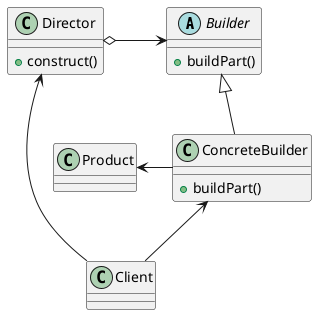 @startuml

abstract class Builder {
+ buildPart()
}

class ConcreteBuilder extends Builder {
+ buildPart()
}

class Client

class Director {
+ construct()
}

class Product

Director o-> Builder
Director <- Client
ConcreteBuilder <-- Client
Product <- ConcreteBuilder


@enduml